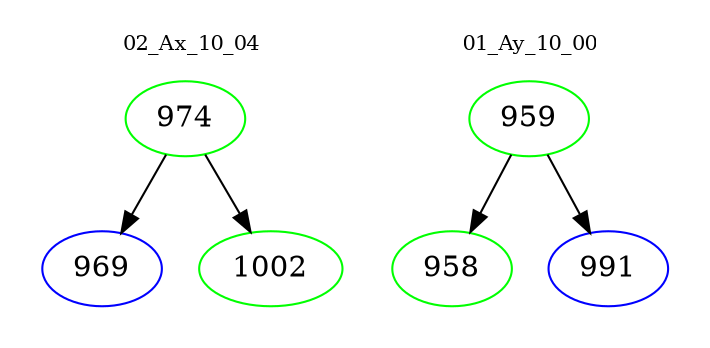 digraph{
subgraph cluster_0 {
color = white
label = "02_Ax_10_04";
fontsize=10;
T0_974 [label="974", color="green"]
T0_974 -> T0_969 [color="black"]
T0_969 [label="969", color="blue"]
T0_974 -> T0_1002 [color="black"]
T0_1002 [label="1002", color="green"]
}
subgraph cluster_1 {
color = white
label = "01_Ay_10_00";
fontsize=10;
T1_959 [label="959", color="green"]
T1_959 -> T1_958 [color="black"]
T1_958 [label="958", color="green"]
T1_959 -> T1_991 [color="black"]
T1_991 [label="991", color="blue"]
}
}
